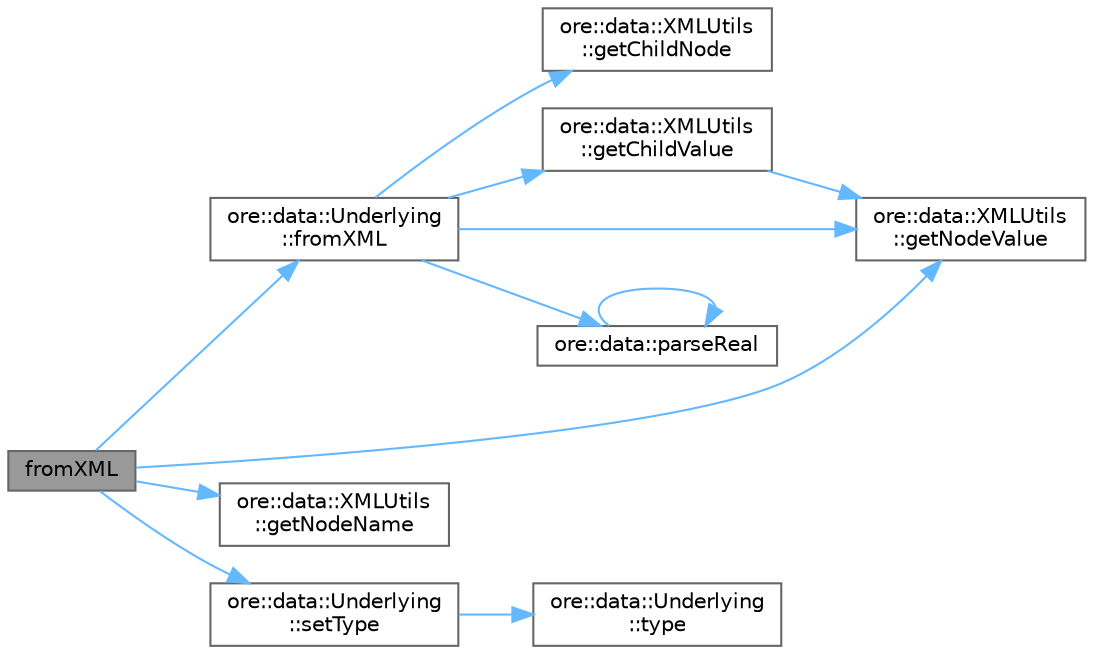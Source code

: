 digraph "fromXML"
{
 // INTERACTIVE_SVG=YES
 // LATEX_PDF_SIZE
  bgcolor="transparent";
  edge [fontname=Helvetica,fontsize=10,labelfontname=Helvetica,labelfontsize=10];
  node [fontname=Helvetica,fontsize=10,shape=box,height=0.2,width=0.4];
  rankdir="LR";
  Node1 [label="fromXML",height=0.2,width=0.4,color="gray40", fillcolor="grey60", style="filled", fontcolor="black",tooltip=" "];
  Node1 -> Node2 [color="steelblue1",style="solid"];
  Node2 [label="ore::data::Underlying\l::fromXML",height=0.2,width=0.4,color="grey40", fillcolor="white", style="filled",URL="$classore_1_1data_1_1_underlying.html#a510baf06568510646decfeaf1753e526",tooltip=" "];
  Node2 -> Node3 [color="steelblue1",style="solid"];
  Node3 [label="ore::data::XMLUtils\l::getChildNode",height=0.2,width=0.4,color="grey40", fillcolor="white", style="filled",URL="$classore_1_1data_1_1_x_m_l_utils.html#a5f2b91a4af900e85c356cfe807e64501",tooltip=" "];
  Node2 -> Node4 [color="steelblue1",style="solid"];
  Node4 [label="ore::data::XMLUtils\l::getChildValue",height=0.2,width=0.4,color="grey40", fillcolor="white", style="filled",URL="$classore_1_1data_1_1_x_m_l_utils.html#a5a1307174ddefdb3aad6e3bd8cc63b27",tooltip=" "];
  Node4 -> Node5 [color="steelblue1",style="solid"];
  Node5 [label="ore::data::XMLUtils\l::getNodeValue",height=0.2,width=0.4,color="grey40", fillcolor="white", style="filled",URL="$classore_1_1data_1_1_x_m_l_utils.html#a6704501b110fa9d056096df3e05f0df2",tooltip="Get a node's value."];
  Node2 -> Node5 [color="steelblue1",style="solid"];
  Node2 -> Node6 [color="steelblue1",style="solid"];
  Node6 [label="ore::data::parseReal",height=0.2,width=0.4,color="grey40", fillcolor="white", style="filled",URL="$group__utilities.html#gad1db2a68f9a73667c3b4084d63955bdd",tooltip="Convert text to Real."];
  Node6 -> Node6 [color="steelblue1",style="solid"];
  Node1 -> Node7 [color="steelblue1",style="solid"];
  Node7 [label="ore::data::XMLUtils\l::getNodeName",height=0.2,width=0.4,color="grey40", fillcolor="white", style="filled",URL="$classore_1_1data_1_1_x_m_l_utils.html#a4e041c36cab0a16681fb41dfbd991882",tooltip="Get and set a node's name."];
  Node1 -> Node5 [color="steelblue1",style="solid"];
  Node1 -> Node8 [color="steelblue1",style="solid"];
  Node8 [label="ore::data::Underlying\l::setType",height=0.2,width=0.4,color="grey40", fillcolor="white", style="filled",URL="$classore_1_1data_1_1_underlying.html#aafc7b3e0e653e15f2434a4e7d15cc7cf",tooltip=" "];
  Node8 -> Node9 [color="steelblue1",style="solid"];
  Node9 [label="ore::data::Underlying\l::type",height=0.2,width=0.4,color="grey40", fillcolor="white", style="filled",URL="$classore_1_1data_1_1_underlying.html#a4acb75b8abcd83a41915c116edbd003c",tooltip=" "];
}
